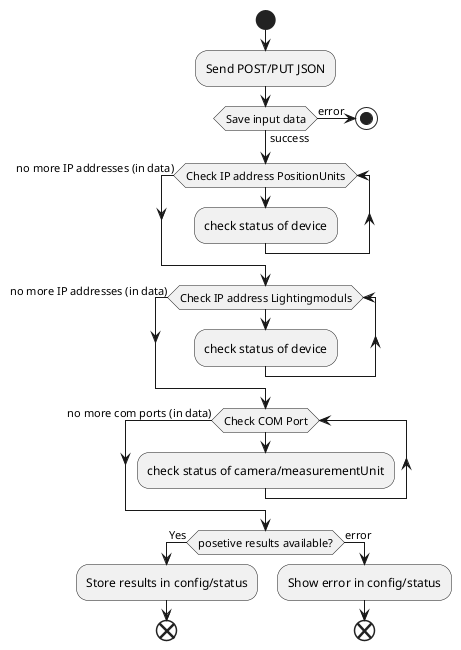 @startuml device Config
start
:Send POST/PUT JSON;

if (Save input data) then (error)
    stop
else (success)
endif
while (Check IP address PositionUnits)
    :check status of device;
endwhile (no more IP addresses (in data))

while (Check IP address Lightingmoduls)
    :check status of device;
endwhile (no more IP addresses (in data))

while (Check COM Port)
    :check status of camera/measurementUnit;


endwhile (no more com ports (in data))
if (posetive results available?) then (Yes)
    :Store results in config/status;
    end

else (error)
    :Show error in config/status;
end

@enduml


@startuml Config lighting
start

:Überprüfe Bedingung;
if (Bedingung erfüllt?) then (Ja)
    :Aktion A;
else (Nein)
    :Aktion B;
endif

:Weiterer Schritt;
while (Wiederhole Bedingung?)
    :Aktion in Schleife;
endwhile (Fertig)

fork
    :Parallel 1;
fork again
    :Parallel 2;
end fork

stop
@enduml


@startuml Config Scan
start

:Überprüfe Bedingung;
if (Bedingung erfüllt?) then (Ja)
    :Aktion A;
else (Nein)
    :Aktion B;
endif

:Weiterer Schritt;
while (Wiederhole Bedingung?)
    :Aktion in Schleife;
endwhile (Fertig)

fork
    :Parallel 1;
fork again
    :Parallel 2;
end fork

stop
@enduml


@startuml Config COMPort
start

:Überprüfe Bedingung;
if (Bedingung erfüllt?) then (Ja)
    :Aktion A;
else (Nein)
    :Aktion B;
endif

:Weiterer Schritt;
while (Wiederhole Bedingung?)
    :Aktion in Schleife;
endwhile (Fertig)

fork
    :Parallel 1;
fork again
    :Parallel 2;
end fork

stop
@enduml




PUT/POST -> send : IP Adresses (max 3) from PositionUnits -> Ip Lightingmoduls (max X) -> schreiben in Json -> Verbindungstest mit ACK -> Antwort an PositionUnits ->